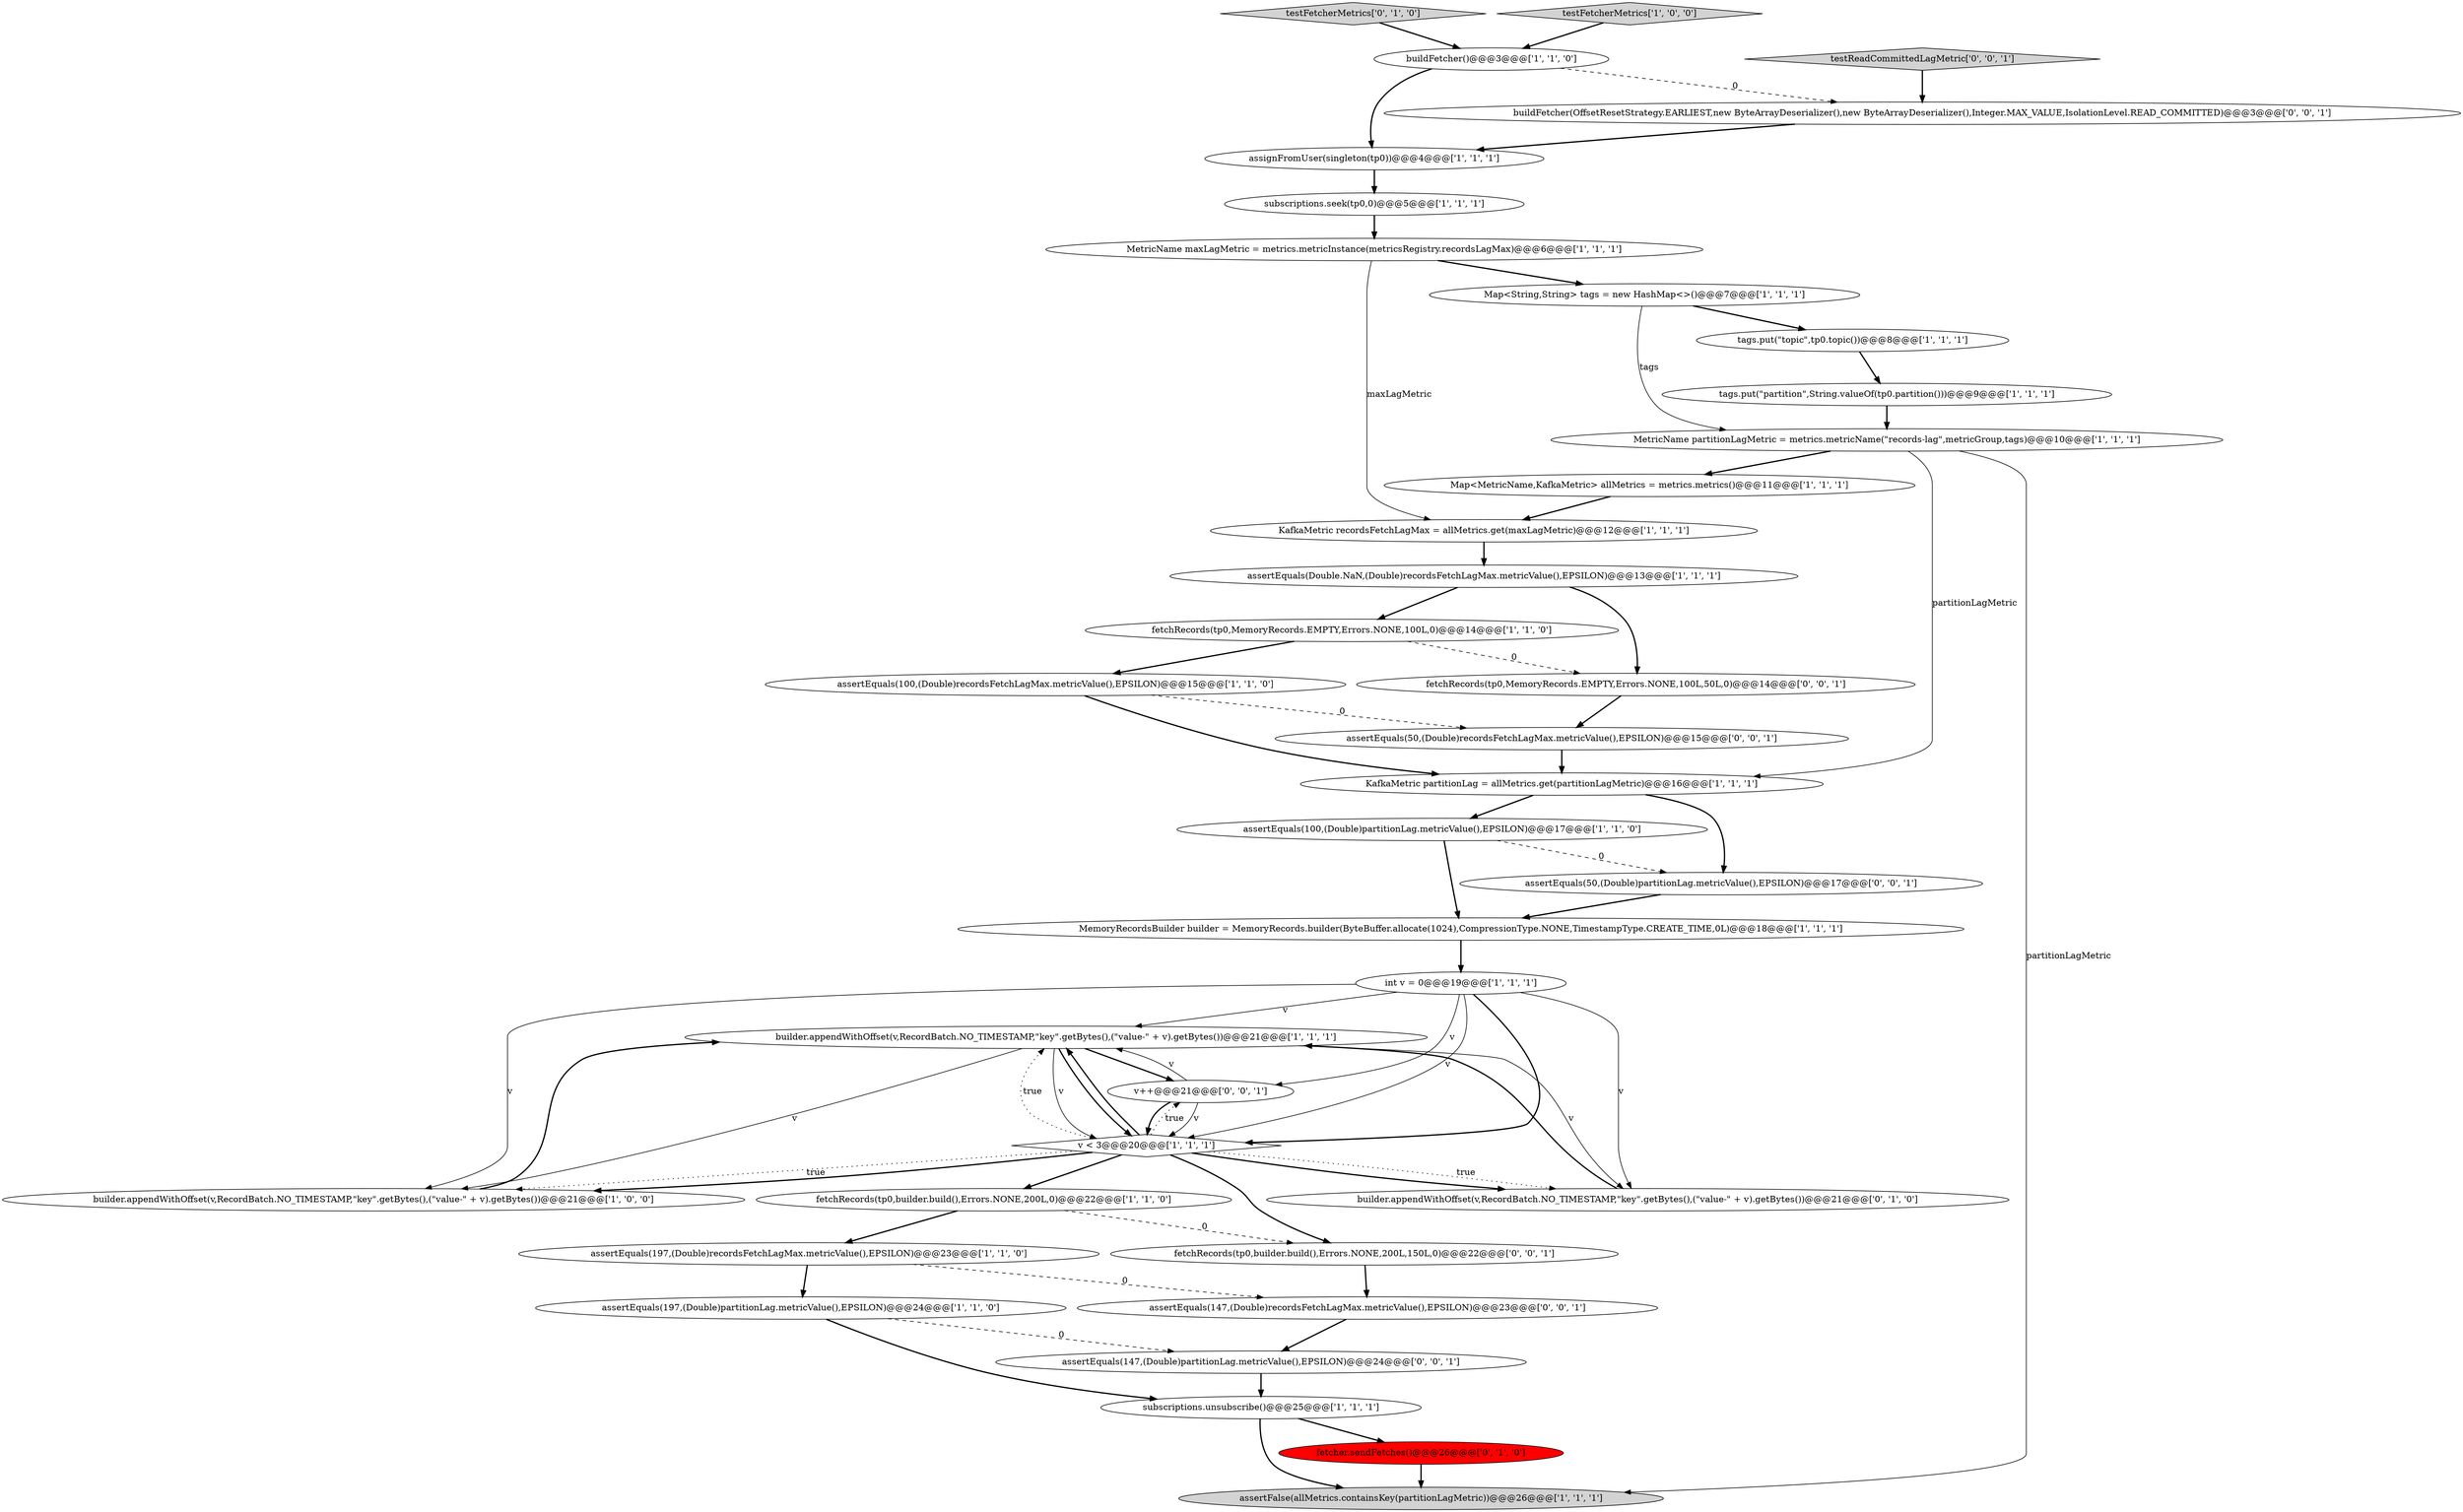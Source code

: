 digraph {
21 [style = filled, label = "assignFromUser(singleton(tp0))@@@4@@@['1', '1', '1']", fillcolor = white, shape = ellipse image = "AAA0AAABBB1BBB"];
11 [style = filled, label = "subscriptions.seek(tp0,0)@@@5@@@['1', '1', '1']", fillcolor = white, shape = ellipse image = "AAA0AAABBB1BBB"];
23 [style = filled, label = "fetchRecords(tp0,builder.build(),Errors.NONE,200L,0)@@@22@@@['1', '1', '0']", fillcolor = white, shape = ellipse image = "AAA0AAABBB1BBB"];
28 [style = filled, label = "fetcher.sendFetches()@@@26@@@['0', '1', '0']", fillcolor = red, shape = ellipse image = "AAA1AAABBB2BBB"];
36 [style = filled, label = "assertEquals(147,(Double)partitionLag.metricValue(),EPSILON)@@@24@@@['0', '0', '1']", fillcolor = white, shape = ellipse image = "AAA0AAABBB3BBB"];
18 [style = filled, label = "Map<MetricName,KafkaMetric> allMetrics = metrics.metrics()@@@11@@@['1', '1', '1']", fillcolor = white, shape = ellipse image = "AAA0AAABBB1BBB"];
24 [style = filled, label = "MetricName partitionLagMetric = metrics.metricName(\"records-lag\",metricGroup,tags)@@@10@@@['1', '1', '1']", fillcolor = white, shape = ellipse image = "AAA0AAABBB1BBB"];
22 [style = filled, label = "tags.put(\"topic\",tp0.topic())@@@8@@@['1', '1', '1']", fillcolor = white, shape = ellipse image = "AAA0AAABBB1BBB"];
13 [style = filled, label = "Map<String,String> tags = new HashMap<>()@@@7@@@['1', '1', '1']", fillcolor = white, shape = ellipse image = "AAA0AAABBB1BBB"];
10 [style = filled, label = "assertEquals(100,(Double)partitionLag.metricValue(),EPSILON)@@@17@@@['1', '1', '0']", fillcolor = white, shape = ellipse image = "AAA0AAABBB1BBB"];
8 [style = filled, label = "KafkaMetric recordsFetchLagMax = allMetrics.get(maxLagMetric)@@@12@@@['1', '1', '1']", fillcolor = white, shape = ellipse image = "AAA0AAABBB1BBB"];
9 [style = filled, label = "fetchRecords(tp0,MemoryRecords.EMPTY,Errors.NONE,100L,0)@@@14@@@['1', '1', '0']", fillcolor = white, shape = ellipse image = "AAA0AAABBB1BBB"];
3 [style = filled, label = "assertEquals(Double.NaN,(Double)recordsFetchLagMax.metricValue(),EPSILON)@@@13@@@['1', '1', '1']", fillcolor = white, shape = ellipse image = "AAA0AAABBB1BBB"];
26 [style = filled, label = "testFetcherMetrics['0', '1', '0']", fillcolor = lightgray, shape = diamond image = "AAA0AAABBB2BBB"];
12 [style = filled, label = "buildFetcher()@@@3@@@['1', '1', '0']", fillcolor = white, shape = ellipse image = "AAA0AAABBB1BBB"];
20 [style = filled, label = "subscriptions.unsubscribe()@@@25@@@['1', '1', '1']", fillcolor = white, shape = ellipse image = "AAA0AAABBB1BBB"];
35 [style = filled, label = "fetchRecords(tp0,builder.build(),Errors.NONE,200L,150L,0)@@@22@@@['0', '0', '1']", fillcolor = white, shape = ellipse image = "AAA0AAABBB3BBB"];
29 [style = filled, label = "buildFetcher(OffsetResetStrategy.EARLIEST,new ByteArrayDeserializer(),new ByteArrayDeserializer(),Integer.MAX_VALUE,IsolationLevel.READ_COMMITTED)@@@3@@@['0', '0', '1']", fillcolor = white, shape = ellipse image = "AAA0AAABBB3BBB"];
6 [style = filled, label = "assertEquals(197,(Double)partitionLag.metricValue(),EPSILON)@@@24@@@['1', '1', '0']", fillcolor = white, shape = ellipse image = "AAA0AAABBB1BBB"];
25 [style = filled, label = "builder.appendWithOffset(v,RecordBatch.NO_TIMESTAMP,\"key\".getBytes(),(\"value-\" + v).getBytes())@@@21@@@['1', '1', '1']", fillcolor = white, shape = ellipse image = "AAA0AAABBB1BBB"];
15 [style = filled, label = "assertFalse(allMetrics.containsKey(partitionLagMetric))@@@26@@@['1', '1', '1']", fillcolor = lightgray, shape = ellipse image = "AAA0AAABBB1BBB"];
31 [style = filled, label = "v++@@@21@@@['0', '0', '1']", fillcolor = white, shape = ellipse image = "AAA0AAABBB3BBB"];
1 [style = filled, label = "assertEquals(100,(Double)recordsFetchLagMax.metricValue(),EPSILON)@@@15@@@['1', '1', '0']", fillcolor = white, shape = ellipse image = "AAA0AAABBB1BBB"];
37 [style = filled, label = "assertEquals(50,(Double)recordsFetchLagMax.metricValue(),EPSILON)@@@15@@@['0', '0', '1']", fillcolor = white, shape = ellipse image = "AAA0AAABBB3BBB"];
14 [style = filled, label = "testFetcherMetrics['1', '0', '0']", fillcolor = lightgray, shape = diamond image = "AAA0AAABBB1BBB"];
33 [style = filled, label = "assertEquals(147,(Double)recordsFetchLagMax.metricValue(),EPSILON)@@@23@@@['0', '0', '1']", fillcolor = white, shape = ellipse image = "AAA0AAABBB3BBB"];
17 [style = filled, label = "builder.appendWithOffset(v,RecordBatch.NO_TIMESTAMP,\"key\".getBytes(),(\"value-\" + v).getBytes())@@@21@@@['1', '0', '0']", fillcolor = white, shape = ellipse image = "AAA0AAABBB1BBB"];
32 [style = filled, label = "fetchRecords(tp0,MemoryRecords.EMPTY,Errors.NONE,100L,50L,0)@@@14@@@['0', '0', '1']", fillcolor = white, shape = ellipse image = "AAA0AAABBB3BBB"];
0 [style = filled, label = "assertEquals(197,(Double)recordsFetchLagMax.metricValue(),EPSILON)@@@23@@@['1', '1', '0']", fillcolor = white, shape = ellipse image = "AAA0AAABBB1BBB"];
19 [style = filled, label = "v < 3@@@20@@@['1', '1', '1']", fillcolor = white, shape = diamond image = "AAA0AAABBB1BBB"];
30 [style = filled, label = "testReadCommittedLagMetric['0', '0', '1']", fillcolor = lightgray, shape = diamond image = "AAA0AAABBB3BBB"];
2 [style = filled, label = "KafkaMetric partitionLag = allMetrics.get(partitionLagMetric)@@@16@@@['1', '1', '1']", fillcolor = white, shape = ellipse image = "AAA0AAABBB1BBB"];
34 [style = filled, label = "assertEquals(50,(Double)partitionLag.metricValue(),EPSILON)@@@17@@@['0', '0', '1']", fillcolor = white, shape = ellipse image = "AAA0AAABBB3BBB"];
27 [style = filled, label = "builder.appendWithOffset(v,RecordBatch.NO_TIMESTAMP,\"key\".getBytes(),(\"value-\" + v).getBytes())@@@21@@@['0', '1', '0']", fillcolor = white, shape = ellipse image = "AAA0AAABBB2BBB"];
5 [style = filled, label = "tags.put(\"partition\",String.valueOf(tp0.partition()))@@@9@@@['1', '1', '1']", fillcolor = white, shape = ellipse image = "AAA0AAABBB1BBB"];
4 [style = filled, label = "MetricName maxLagMetric = metrics.metricInstance(metricsRegistry.recordsLagMax)@@@6@@@['1', '1', '1']", fillcolor = white, shape = ellipse image = "AAA0AAABBB1BBB"];
16 [style = filled, label = "int v = 0@@@19@@@['1', '1', '1']", fillcolor = white, shape = ellipse image = "AAA0AAABBB1BBB"];
7 [style = filled, label = "MemoryRecordsBuilder builder = MemoryRecords.builder(ByteBuffer.allocate(1024),CompressionType.NONE,TimestampType.CREATE_TIME,0L)@@@18@@@['1', '1', '1']", fillcolor = white, shape = ellipse image = "AAA0AAABBB1BBB"];
17->25 [style = bold, label=""];
1->37 [style = dashed, label="0"];
19->25 [style = dotted, label="true"];
28->15 [style = bold, label=""];
32->37 [style = bold, label=""];
24->2 [style = solid, label="partitionLagMetric"];
13->24 [style = solid, label="tags"];
0->6 [style = bold, label=""];
16->27 [style = solid, label="v"];
12->21 [style = bold, label=""];
19->17 [style = dotted, label="true"];
10->34 [style = dashed, label="0"];
16->25 [style = solid, label="v"];
4->13 [style = bold, label=""];
11->4 [style = bold, label=""];
8->3 [style = bold, label=""];
20->28 [style = bold, label=""];
2->34 [style = bold, label=""];
35->33 [style = bold, label=""];
23->35 [style = dashed, label="0"];
34->7 [style = bold, label=""];
24->15 [style = solid, label="partitionLagMetric"];
31->19 [style = solid, label="v"];
19->27 [style = dotted, label="true"];
31->25 [style = solid, label="v"];
19->17 [style = bold, label=""];
16->19 [style = solid, label="v"];
16->19 [style = bold, label=""];
2->10 [style = bold, label=""];
16->17 [style = solid, label="v"];
24->18 [style = bold, label=""];
10->7 [style = bold, label=""];
22->5 [style = bold, label=""];
23->0 [style = bold, label=""];
29->21 [style = bold, label=""];
36->20 [style = bold, label=""];
19->25 [style = bold, label=""];
30->29 [style = bold, label=""];
25->17 [style = solid, label="v"];
9->32 [style = dashed, label="0"];
25->31 [style = bold, label=""];
3->9 [style = bold, label=""];
6->20 [style = bold, label=""];
26->12 [style = bold, label=""];
25->27 [style = solid, label="v"];
21->11 [style = bold, label=""];
25->19 [style = solid, label="v"];
6->36 [style = dashed, label="0"];
5->24 [style = bold, label=""];
19->23 [style = bold, label=""];
14->12 [style = bold, label=""];
19->27 [style = bold, label=""];
7->16 [style = bold, label=""];
19->35 [style = bold, label=""];
25->19 [style = bold, label=""];
33->36 [style = bold, label=""];
12->29 [style = dashed, label="0"];
0->33 [style = dashed, label="0"];
37->2 [style = bold, label=""];
1->2 [style = bold, label=""];
18->8 [style = bold, label=""];
13->22 [style = bold, label=""];
9->1 [style = bold, label=""];
3->32 [style = bold, label=""];
20->15 [style = bold, label=""];
27->25 [style = bold, label=""];
31->19 [style = bold, label=""];
19->31 [style = dotted, label="true"];
16->31 [style = solid, label="v"];
4->8 [style = solid, label="maxLagMetric"];
}
